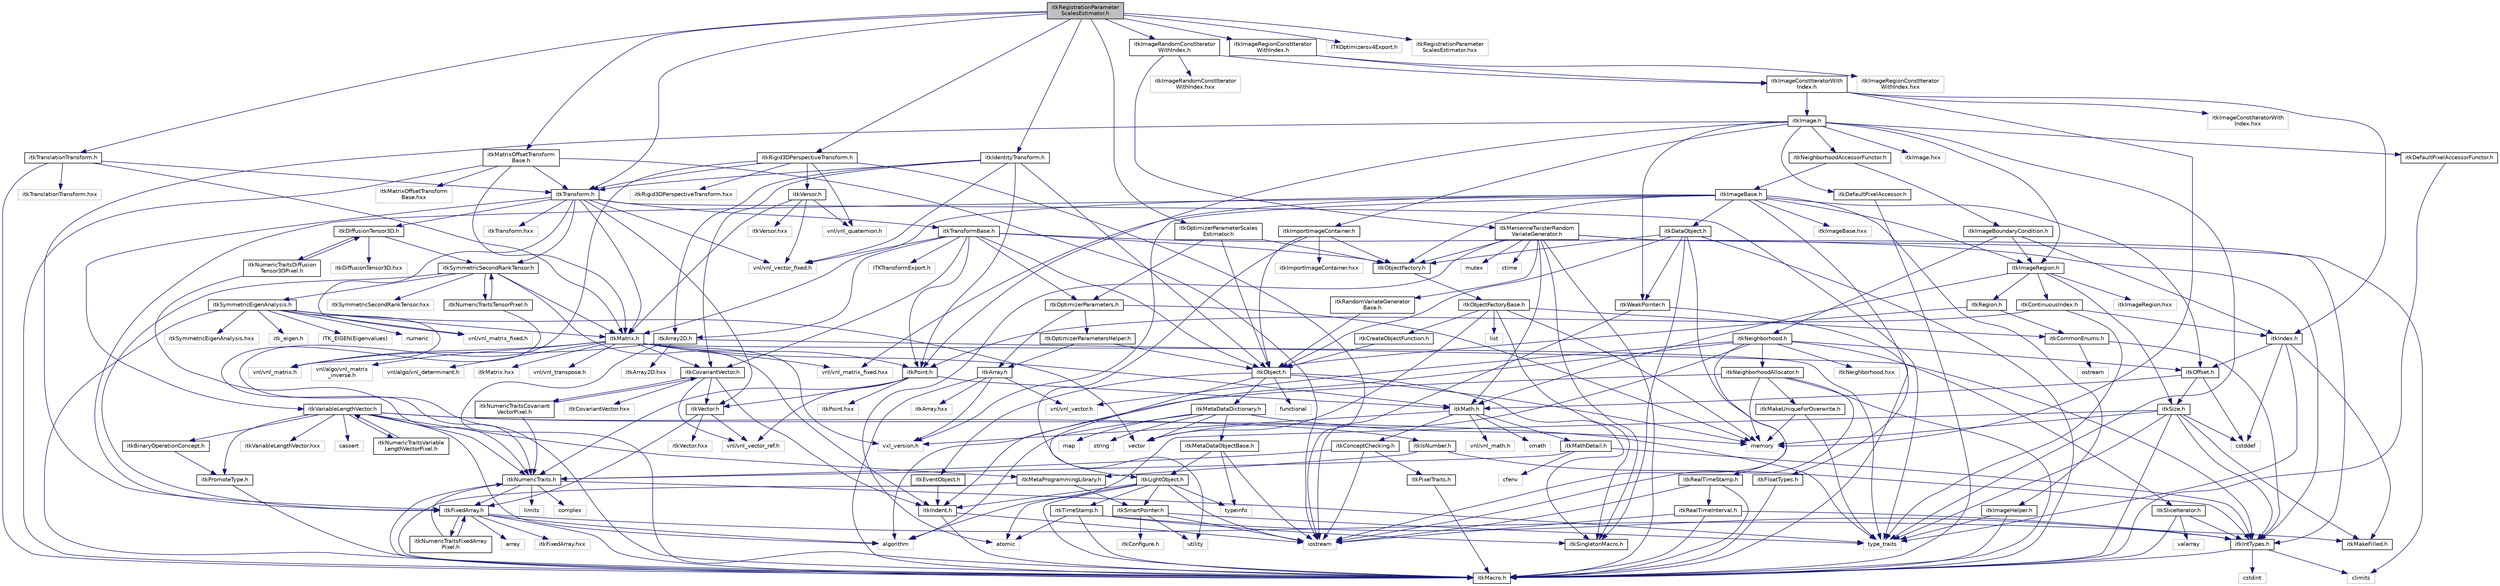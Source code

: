 digraph "itkRegistrationParameterScalesEstimator.h"
{
 // LATEX_PDF_SIZE
  edge [fontname="Helvetica",fontsize="10",labelfontname="Helvetica",labelfontsize="10"];
  node [fontname="Helvetica",fontsize="10",shape=record];
  Node1 [label="itkRegistrationParameter\lScalesEstimator.h",height=0.2,width=0.4,color="black", fillcolor="grey75", style="filled", fontcolor="black",tooltip=" "];
  Node1 -> Node2 [color="midnightblue",fontsize="10",style="solid",fontname="Helvetica"];
  Node2 [label="itkTransform.h",height=0.2,width=0.4,color="black", fillcolor="white", style="filled",URL="$itkTransform_8h.html",tooltip=" "];
  Node2 -> Node3 [color="midnightblue",fontsize="10",style="solid",fontname="Helvetica"];
  Node3 [label="type_traits",height=0.2,width=0.4,color="grey75", fillcolor="white", style="filled",tooltip=" "];
  Node2 -> Node4 [color="midnightblue",fontsize="10",style="solid",fontname="Helvetica"];
  Node4 [label="itkTransformBase.h",height=0.2,width=0.4,color="black", fillcolor="white", style="filled",URL="$itkTransformBase_8h.html",tooltip=" "];
  Node4 -> Node5 [color="midnightblue",fontsize="10",style="solid",fontname="Helvetica"];
  Node5 [label="ITKTransformExport.h",height=0.2,width=0.4,color="grey75", fillcolor="white", style="filled",tooltip=" "];
  Node4 -> Node6 [color="midnightblue",fontsize="10",style="solid",fontname="Helvetica"];
  Node6 [label="itkObject.h",height=0.2,width=0.4,color="black", fillcolor="white", style="filled",URL="$itkObject_8h.html",tooltip=" "];
  Node6 -> Node7 [color="midnightblue",fontsize="10",style="solid",fontname="Helvetica"];
  Node7 [label="itkLightObject.h",height=0.2,width=0.4,color="black", fillcolor="white", style="filled",URL="$itkLightObject_8h.html",tooltip=" "];
  Node7 -> Node8 [color="midnightblue",fontsize="10",style="solid",fontname="Helvetica"];
  Node8 [label="itkMacro.h",height=0.2,width=0.4,color="black", fillcolor="white", style="filled",URL="$itkMacro_8h.html",tooltip=" "];
  Node7 -> Node9 [color="midnightblue",fontsize="10",style="solid",fontname="Helvetica"];
  Node9 [label="itkSmartPointer.h",height=0.2,width=0.4,color="black", fillcolor="white", style="filled",URL="$itkSmartPointer_8h.html",tooltip=" "];
  Node9 -> Node10 [color="midnightblue",fontsize="10",style="solid",fontname="Helvetica"];
  Node10 [label="iostream",height=0.2,width=0.4,color="grey75", fillcolor="white", style="filled",tooltip=" "];
  Node9 -> Node11 [color="midnightblue",fontsize="10",style="solid",fontname="Helvetica"];
  Node11 [label="utility",height=0.2,width=0.4,color="grey75", fillcolor="white", style="filled",tooltip=" "];
  Node9 -> Node3 [color="midnightblue",fontsize="10",style="solid",fontname="Helvetica"];
  Node9 -> Node12 [color="midnightblue",fontsize="10",style="solid",fontname="Helvetica"];
  Node12 [label="itkConfigure.h",height=0.2,width=0.4,color="grey75", fillcolor="white", style="filled",tooltip=" "];
  Node7 -> Node13 [color="midnightblue",fontsize="10",style="solid",fontname="Helvetica"];
  Node13 [label="itkTimeStamp.h",height=0.2,width=0.4,color="black", fillcolor="white", style="filled",URL="$itkTimeStamp_8h.html",tooltip=" "];
  Node13 -> Node8 [color="midnightblue",fontsize="10",style="solid",fontname="Helvetica"];
  Node13 -> Node14 [color="midnightblue",fontsize="10",style="solid",fontname="Helvetica"];
  Node14 [label="itkIntTypes.h",height=0.2,width=0.4,color="black", fillcolor="white", style="filled",URL="$itkIntTypes_8h.html",tooltip=" "];
  Node14 -> Node8 [color="midnightblue",fontsize="10",style="solid",fontname="Helvetica"];
  Node14 -> Node15 [color="midnightblue",fontsize="10",style="solid",fontname="Helvetica"];
  Node15 [label="cstdint",height=0.2,width=0.4,color="grey75", fillcolor="white", style="filled",tooltip=" "];
  Node14 -> Node16 [color="midnightblue",fontsize="10",style="solid",fontname="Helvetica"];
  Node16 [label="climits",height=0.2,width=0.4,color="grey75", fillcolor="white", style="filled",tooltip=" "];
  Node13 -> Node17 [color="midnightblue",fontsize="10",style="solid",fontname="Helvetica"];
  Node17 [label="atomic",height=0.2,width=0.4,color="grey75", fillcolor="white", style="filled",tooltip=" "];
  Node13 -> Node18 [color="midnightblue",fontsize="10",style="solid",fontname="Helvetica"];
  Node18 [label="itkSingletonMacro.h",height=0.2,width=0.4,color="black", fillcolor="white", style="filled",URL="$itkSingletonMacro_8h.html",tooltip=" "];
  Node7 -> Node19 [color="midnightblue",fontsize="10",style="solid",fontname="Helvetica"];
  Node19 [label="itkIndent.h",height=0.2,width=0.4,color="black", fillcolor="white", style="filled",URL="$itkIndent_8h.html",tooltip=" "];
  Node19 -> Node8 [color="midnightblue",fontsize="10",style="solid",fontname="Helvetica"];
  Node19 -> Node10 [color="midnightblue",fontsize="10",style="solid",fontname="Helvetica"];
  Node7 -> Node17 [color="midnightblue",fontsize="10",style="solid",fontname="Helvetica"];
  Node7 -> Node10 [color="midnightblue",fontsize="10",style="solid",fontname="Helvetica"];
  Node7 -> Node20 [color="midnightblue",fontsize="10",style="solid",fontname="Helvetica"];
  Node20 [label="typeinfo",height=0.2,width=0.4,color="grey75", fillcolor="white", style="filled",tooltip=" "];
  Node6 -> Node21 [color="midnightblue",fontsize="10",style="solid",fontname="Helvetica"];
  Node21 [label="itkEventObject.h",height=0.2,width=0.4,color="black", fillcolor="white", style="filled",URL="$itkEventObject_8h.html",tooltip=" "];
  Node21 -> Node19 [color="midnightblue",fontsize="10",style="solid",fontname="Helvetica"];
  Node6 -> Node22 [color="midnightblue",fontsize="10",style="solid",fontname="Helvetica"];
  Node22 [label="itkMetaDataDictionary.h",height=0.2,width=0.4,color="black", fillcolor="white", style="filled",URL="$itkMetaDataDictionary_8h.html",tooltip=" "];
  Node22 -> Node23 [color="midnightblue",fontsize="10",style="solid",fontname="Helvetica"];
  Node23 [label="itkMetaDataObjectBase.h",height=0.2,width=0.4,color="black", fillcolor="white", style="filled",URL="$itkMetaDataObjectBase_8h.html",tooltip=" "];
  Node23 -> Node7 [color="midnightblue",fontsize="10",style="solid",fontname="Helvetica"];
  Node23 -> Node20 [color="midnightblue",fontsize="10",style="solid",fontname="Helvetica"];
  Node23 -> Node10 [color="midnightblue",fontsize="10",style="solid",fontname="Helvetica"];
  Node22 -> Node24 [color="midnightblue",fontsize="10",style="solid",fontname="Helvetica"];
  Node24 [label="algorithm",height=0.2,width=0.4,color="grey75", fillcolor="white", style="filled",tooltip=" "];
  Node22 -> Node25 [color="midnightblue",fontsize="10",style="solid",fontname="Helvetica"];
  Node25 [label="vector",height=0.2,width=0.4,color="grey75", fillcolor="white", style="filled",tooltip=" "];
  Node22 -> Node26 [color="midnightblue",fontsize="10",style="solid",fontname="Helvetica"];
  Node26 [label="map",height=0.2,width=0.4,color="grey75", fillcolor="white", style="filled",tooltip=" "];
  Node22 -> Node27 [color="midnightblue",fontsize="10",style="solid",fontname="Helvetica"];
  Node27 [label="string",height=0.2,width=0.4,color="grey75", fillcolor="white", style="filled",tooltip=" "];
  Node22 -> Node28 [color="midnightblue",fontsize="10",style="solid",fontname="Helvetica"];
  Node28 [label="memory",height=0.2,width=0.4,color="grey75", fillcolor="white", style="filled",tooltip=" "];
  Node6 -> Node18 [color="midnightblue",fontsize="10",style="solid",fontname="Helvetica"];
  Node6 -> Node29 [color="midnightblue",fontsize="10",style="solid",fontname="Helvetica"];
  Node29 [label="functional",height=0.2,width=0.4,color="grey75", fillcolor="white", style="filled",tooltip=" "];
  Node6 -> Node28 [color="midnightblue",fontsize="10",style="solid",fontname="Helvetica"];
  Node4 -> Node30 [color="midnightblue",fontsize="10",style="solid",fontname="Helvetica"];
  Node30 [label="itkPoint.h",height=0.2,width=0.4,color="black", fillcolor="white", style="filled",URL="$itkPoint_8h.html",tooltip=" "];
  Node30 -> Node31 [color="midnightblue",fontsize="10",style="solid",fontname="Helvetica"];
  Node31 [label="itkNumericTraits.h",height=0.2,width=0.4,color="black", fillcolor="white", style="filled",URL="$itkNumericTraits_8h.html",tooltip=" "];
  Node31 -> Node8 [color="midnightblue",fontsize="10",style="solid",fontname="Helvetica"];
  Node31 -> Node32 [color="midnightblue",fontsize="10",style="solid",fontname="Helvetica"];
  Node32 [label="limits",height=0.2,width=0.4,color="grey75", fillcolor="white", style="filled",tooltip=" "];
  Node31 -> Node33 [color="midnightblue",fontsize="10",style="solid",fontname="Helvetica"];
  Node33 [label="complex",height=0.2,width=0.4,color="grey75", fillcolor="white", style="filled",tooltip=" "];
  Node31 -> Node3 [color="midnightblue",fontsize="10",style="solid",fontname="Helvetica"];
  Node31 -> Node34 [color="midnightblue",fontsize="10",style="solid",fontname="Helvetica"];
  Node34 [label="itkFixedArray.h",height=0.2,width=0.4,color="black", fillcolor="white", style="filled",URL="$itkFixedArray_8h.html",tooltip=" "];
  Node34 -> Node8 [color="midnightblue",fontsize="10",style="solid",fontname="Helvetica"];
  Node34 -> Node35 [color="midnightblue",fontsize="10",style="solid",fontname="Helvetica"];
  Node35 [label="itkMakeFilled.h",height=0.2,width=0.4,color="black", fillcolor="white", style="filled",URL="$itkMakeFilled_8h.html",tooltip=" "];
  Node34 -> Node24 [color="midnightblue",fontsize="10",style="solid",fontname="Helvetica"];
  Node34 -> Node36 [color="midnightblue",fontsize="10",style="solid",fontname="Helvetica"];
  Node36 [label="array",height=0.2,width=0.4,color="grey75", fillcolor="white", style="filled",tooltip=" "];
  Node34 -> Node37 [color="midnightblue",fontsize="10",style="solid",fontname="Helvetica"];
  Node37 [label="itkFixedArray.hxx",height=0.2,width=0.4,color="grey75", fillcolor="white", style="filled",tooltip=" "];
  Node34 -> Node38 [color="midnightblue",fontsize="10",style="solid",fontname="Helvetica"];
  Node38 [label="itkNumericTraitsFixedArray\lPixel.h",height=0.2,width=0.4,color="black", fillcolor="white", style="filled",URL="$itkNumericTraitsFixedArrayPixel_8h.html",tooltip=" "];
  Node38 -> Node31 [color="midnightblue",fontsize="10",style="solid",fontname="Helvetica"];
  Node38 -> Node34 [color="midnightblue",fontsize="10",style="solid",fontname="Helvetica"];
  Node30 -> Node39 [color="midnightblue",fontsize="10",style="solid",fontname="Helvetica"];
  Node39 [label="itkVector.h",height=0.2,width=0.4,color="black", fillcolor="white", style="filled",URL="$itkVector_8h.html",tooltip=" "];
  Node39 -> Node34 [color="midnightblue",fontsize="10",style="solid",fontname="Helvetica"];
  Node39 -> Node40 [color="midnightblue",fontsize="10",style="solid",fontname="Helvetica"];
  Node40 [label="vnl/vnl_vector_ref.h",height=0.2,width=0.4,color="grey75", fillcolor="white", style="filled",tooltip=" "];
  Node39 -> Node41 [color="midnightblue",fontsize="10",style="solid",fontname="Helvetica"];
  Node41 [label="itkVector.hxx",height=0.2,width=0.4,color="grey75", fillcolor="white", style="filled",tooltip=" "];
  Node30 -> Node40 [color="midnightblue",fontsize="10",style="solid",fontname="Helvetica"];
  Node30 -> Node42 [color="midnightblue",fontsize="10",style="solid",fontname="Helvetica"];
  Node42 [label="itkMath.h",height=0.2,width=0.4,color="black", fillcolor="white", style="filled",URL="$itkMath_8h.html",tooltip=" "];
  Node42 -> Node43 [color="midnightblue",fontsize="10",style="solid",fontname="Helvetica"];
  Node43 [label="cmath",height=0.2,width=0.4,color="grey75", fillcolor="white", style="filled",tooltip=" "];
  Node42 -> Node44 [color="midnightblue",fontsize="10",style="solid",fontname="Helvetica"];
  Node44 [label="itkMathDetail.h",height=0.2,width=0.4,color="black", fillcolor="white", style="filled",URL="$itkMathDetail_8h.html",tooltip=" "];
  Node44 -> Node14 [color="midnightblue",fontsize="10",style="solid",fontname="Helvetica"];
  Node44 -> Node31 [color="midnightblue",fontsize="10",style="solid",fontname="Helvetica"];
  Node44 -> Node45 [color="midnightblue",fontsize="10",style="solid",fontname="Helvetica"];
  Node45 [label="cfenv",height=0.2,width=0.4,color="grey75", fillcolor="white", style="filled",tooltip=" "];
  Node42 -> Node46 [color="midnightblue",fontsize="10",style="solid",fontname="Helvetica"];
  Node46 [label="itkConceptChecking.h",height=0.2,width=0.4,color="black", fillcolor="white", style="filled",URL="$itkConceptChecking_8h.html",tooltip=" "];
  Node46 -> Node47 [color="midnightblue",fontsize="10",style="solid",fontname="Helvetica"];
  Node47 [label="itkPixelTraits.h",height=0.2,width=0.4,color="black", fillcolor="white", style="filled",URL="$itkPixelTraits_8h.html",tooltip=" "];
  Node47 -> Node8 [color="midnightblue",fontsize="10",style="solid",fontname="Helvetica"];
  Node46 -> Node31 [color="midnightblue",fontsize="10",style="solid",fontname="Helvetica"];
  Node46 -> Node10 [color="midnightblue",fontsize="10",style="solid",fontname="Helvetica"];
  Node42 -> Node48 [color="midnightblue",fontsize="10",style="solid",fontname="Helvetica"];
  Node48 [label="vnl/vnl_math.h",height=0.2,width=0.4,color="grey75", fillcolor="white", style="filled",tooltip=" "];
  Node42 -> Node49 [color="midnightblue",fontsize="10",style="solid",fontname="Helvetica"];
  Node49 [label="vxl_version.h",height=0.2,width=0.4,color="grey75", fillcolor="white", style="filled",tooltip=" "];
  Node30 -> Node50 [color="midnightblue",fontsize="10",style="solid",fontname="Helvetica"];
  Node50 [label="itkPoint.hxx",height=0.2,width=0.4,color="grey75", fillcolor="white", style="filled",tooltip=" "];
  Node4 -> Node51 [color="midnightblue",fontsize="10",style="solid",fontname="Helvetica"];
  Node51 [label="itkCovariantVector.h",height=0.2,width=0.4,color="black", fillcolor="white", style="filled",URL="$itkCovariantVector_8h.html",tooltip=" "];
  Node51 -> Node19 [color="midnightblue",fontsize="10",style="solid",fontname="Helvetica"];
  Node51 -> Node39 [color="midnightblue",fontsize="10",style="solid",fontname="Helvetica"];
  Node51 -> Node40 [color="midnightblue",fontsize="10",style="solid",fontname="Helvetica"];
  Node51 -> Node52 [color="midnightblue",fontsize="10",style="solid",fontname="Helvetica"];
  Node52 [label="itkNumericTraitsCovariant\lVectorPixel.h",height=0.2,width=0.4,color="black", fillcolor="white", style="filled",URL="$itkNumericTraitsCovariantVectorPixel_8h.html",tooltip=" "];
  Node52 -> Node31 [color="midnightblue",fontsize="10",style="solid",fontname="Helvetica"];
  Node52 -> Node51 [color="midnightblue",fontsize="10",style="solid",fontname="Helvetica"];
  Node51 -> Node53 [color="midnightblue",fontsize="10",style="solid",fontname="Helvetica"];
  Node53 [label="itkCovariantVector.hxx",height=0.2,width=0.4,color="grey75", fillcolor="white", style="filled",tooltip=" "];
  Node4 -> Node54 [color="midnightblue",fontsize="10",style="solid",fontname="Helvetica"];
  Node54 [label="vnl/vnl_vector_fixed.h",height=0.2,width=0.4,color="grey75", fillcolor="white", style="filled",tooltip=" "];
  Node4 -> Node55 [color="midnightblue",fontsize="10",style="solid",fontname="Helvetica"];
  Node55 [label="itkArray2D.h",height=0.2,width=0.4,color="black", fillcolor="white", style="filled",URL="$itkArray2D_8h.html",tooltip=" "];
  Node55 -> Node8 [color="midnightblue",fontsize="10",style="solid",fontname="Helvetica"];
  Node55 -> Node14 [color="midnightblue",fontsize="10",style="solid",fontname="Helvetica"];
  Node55 -> Node56 [color="midnightblue",fontsize="10",style="solid",fontname="Helvetica"];
  Node56 [label="vnl/vnl_matrix.h",height=0.2,width=0.4,color="grey75", fillcolor="white", style="filled",tooltip=" "];
  Node55 -> Node57 [color="midnightblue",fontsize="10",style="solid",fontname="Helvetica"];
  Node57 [label="itkArray2D.hxx",height=0.2,width=0.4,color="grey75", fillcolor="white", style="filled",tooltip=" "];
  Node4 -> Node58 [color="midnightblue",fontsize="10",style="solid",fontname="Helvetica"];
  Node58 [label="itkOptimizerParameters.h",height=0.2,width=0.4,color="black", fillcolor="white", style="filled",URL="$itkOptimizerParameters_8h.html",tooltip=" "];
  Node58 -> Node59 [color="midnightblue",fontsize="10",style="solid",fontname="Helvetica"];
  Node59 [label="itkArray.h",height=0.2,width=0.4,color="black", fillcolor="white", style="filled",URL="$itkArray_8h.html",tooltip=" "];
  Node59 -> Node8 [color="midnightblue",fontsize="10",style="solid",fontname="Helvetica"];
  Node59 -> Node49 [color="midnightblue",fontsize="10",style="solid",fontname="Helvetica"];
  Node59 -> Node60 [color="midnightblue",fontsize="10",style="solid",fontname="Helvetica"];
  Node60 [label="vnl/vnl_vector.h",height=0.2,width=0.4,color="grey75", fillcolor="white", style="filled",tooltip=" "];
  Node59 -> Node61 [color="midnightblue",fontsize="10",style="solid",fontname="Helvetica"];
  Node61 [label="itkArray.hxx",height=0.2,width=0.4,color="grey75", fillcolor="white", style="filled",tooltip=" "];
  Node58 -> Node62 [color="midnightblue",fontsize="10",style="solid",fontname="Helvetica"];
  Node62 [label="itkOptimizerParametersHelper.h",height=0.2,width=0.4,color="black", fillcolor="white", style="filled",URL="$itkOptimizerParametersHelper_8h.html",tooltip=" "];
  Node62 -> Node6 [color="midnightblue",fontsize="10",style="solid",fontname="Helvetica"];
  Node62 -> Node59 [color="midnightblue",fontsize="10",style="solid",fontname="Helvetica"];
  Node58 -> Node28 [color="midnightblue",fontsize="10",style="solid",fontname="Helvetica"];
  Node4 -> Node63 [color="midnightblue",fontsize="10",style="solid",fontname="Helvetica"];
  Node63 [label="itkObjectFactory.h",height=0.2,width=0.4,color="black", fillcolor="white", style="filled",URL="$itkObjectFactory_8h.html",tooltip=" "];
  Node63 -> Node64 [color="midnightblue",fontsize="10",style="solid",fontname="Helvetica"];
  Node64 [label="itkObjectFactoryBase.h",height=0.2,width=0.4,color="black", fillcolor="white", style="filled",URL="$itkObjectFactoryBase_8h.html",tooltip=" "];
  Node64 -> Node65 [color="midnightblue",fontsize="10",style="solid",fontname="Helvetica"];
  Node65 [label="itkCreateObjectFunction.h",height=0.2,width=0.4,color="black", fillcolor="white", style="filled",URL="$itkCreateObjectFunction_8h.html",tooltip=" "];
  Node65 -> Node6 [color="midnightblue",fontsize="10",style="solid",fontname="Helvetica"];
  Node64 -> Node18 [color="midnightblue",fontsize="10",style="solid",fontname="Helvetica"];
  Node64 -> Node66 [color="midnightblue",fontsize="10",style="solid",fontname="Helvetica"];
  Node66 [label="itkCommonEnums.h",height=0.2,width=0.4,color="black", fillcolor="white", style="filled",URL="$itkCommonEnums_8h.html",tooltip=" "];
  Node66 -> Node14 [color="midnightblue",fontsize="10",style="solid",fontname="Helvetica"];
  Node66 -> Node67 [color="midnightblue",fontsize="10",style="solid",fontname="Helvetica"];
  Node67 [label="ostream",height=0.2,width=0.4,color="grey75", fillcolor="white", style="filled",tooltip=" "];
  Node64 -> Node68 [color="midnightblue",fontsize="10",style="solid",fontname="Helvetica"];
  Node68 [label="list",height=0.2,width=0.4,color="grey75", fillcolor="white", style="filled",tooltip=" "];
  Node64 -> Node28 [color="midnightblue",fontsize="10",style="solid",fontname="Helvetica"];
  Node64 -> Node25 [color="midnightblue",fontsize="10",style="solid",fontname="Helvetica"];
  Node4 -> Node14 [color="midnightblue",fontsize="10",style="solid",fontname="Helvetica"];
  Node2 -> Node39 [color="midnightblue",fontsize="10",style="solid",fontname="Helvetica"];
  Node2 -> Node69 [color="midnightblue",fontsize="10",style="solid",fontname="Helvetica"];
  Node69 [label="itkSymmetricSecondRankTensor.h",height=0.2,width=0.4,color="black", fillcolor="white", style="filled",URL="$itkSymmetricSecondRankTensor_8h.html",tooltip=" "];
  Node69 -> Node19 [color="midnightblue",fontsize="10",style="solid",fontname="Helvetica"];
  Node69 -> Node34 [color="midnightblue",fontsize="10",style="solid",fontname="Helvetica"];
  Node69 -> Node70 [color="midnightblue",fontsize="10",style="solid",fontname="Helvetica"];
  Node70 [label="itkMatrix.h",height=0.2,width=0.4,color="black", fillcolor="white", style="filled",URL="$itkMatrix_8h.html",tooltip=" "];
  Node70 -> Node30 [color="midnightblue",fontsize="10",style="solid",fontname="Helvetica"];
  Node70 -> Node51 [color="midnightblue",fontsize="10",style="solid",fontname="Helvetica"];
  Node70 -> Node49 [color="midnightblue",fontsize="10",style="solid",fontname="Helvetica"];
  Node70 -> Node71 [color="midnightblue",fontsize="10",style="solid",fontname="Helvetica"];
  Node71 [label="vnl/vnl_matrix_fixed.hxx",height=0.2,width=0.4,color="grey75", fillcolor="white", style="filled",tooltip=" "];
  Node70 -> Node72 [color="midnightblue",fontsize="10",style="solid",fontname="Helvetica"];
  Node72 [label="vnl/vnl_transpose.h",height=0.2,width=0.4,color="grey75", fillcolor="white", style="filled",tooltip=" "];
  Node70 -> Node73 [color="midnightblue",fontsize="10",style="solid",fontname="Helvetica"];
  Node73 [label="vnl/algo/vnl_matrix\l_inverse.h",height=0.2,width=0.4,color="grey75", fillcolor="white", style="filled",tooltip=" "];
  Node70 -> Node56 [color="midnightblue",fontsize="10",style="solid",fontname="Helvetica"];
  Node70 -> Node74 [color="midnightblue",fontsize="10",style="solid",fontname="Helvetica"];
  Node74 [label="vnl/algo/vnl_determinant.h",height=0.2,width=0.4,color="grey75", fillcolor="white", style="filled",tooltip=" "];
  Node70 -> Node42 [color="midnightblue",fontsize="10",style="solid",fontname="Helvetica"];
  Node70 -> Node3 [color="midnightblue",fontsize="10",style="solid",fontname="Helvetica"];
  Node70 -> Node75 [color="midnightblue",fontsize="10",style="solid",fontname="Helvetica"];
  Node75 [label="itkMatrix.hxx",height=0.2,width=0.4,color="grey75", fillcolor="white", style="filled",tooltip=" "];
  Node69 -> Node76 [color="midnightblue",fontsize="10",style="solid",fontname="Helvetica"];
  Node76 [label="itkSymmetricEigenAnalysis.h",height=0.2,width=0.4,color="black", fillcolor="white", style="filled",URL="$itkSymmetricEigenAnalysis_8h.html",tooltip=" "];
  Node76 -> Node8 [color="midnightblue",fontsize="10",style="solid",fontname="Helvetica"];
  Node76 -> Node77 [color="midnightblue",fontsize="10",style="solid",fontname="Helvetica"];
  Node77 [label="itk_eigen.h",height=0.2,width=0.4,color="grey75", fillcolor="white", style="filled",tooltip=" "];
  Node76 -> Node78 [color="midnightblue",fontsize="10",style="solid",fontname="Helvetica"];
  Node78 [label="ITK_EIGEN(Eigenvalues)",height=0.2,width=0.4,color="grey75", fillcolor="white", style="filled",tooltip=" "];
  Node76 -> Node79 [color="midnightblue",fontsize="10",style="solid",fontname="Helvetica"];
  Node79 [label="numeric",height=0.2,width=0.4,color="grey75", fillcolor="white", style="filled",tooltip=" "];
  Node76 -> Node25 [color="midnightblue",fontsize="10",style="solid",fontname="Helvetica"];
  Node76 -> Node56 [color="midnightblue",fontsize="10",style="solid",fontname="Helvetica"];
  Node76 -> Node80 [color="midnightblue",fontsize="10",style="solid",fontname="Helvetica"];
  Node80 [label="vnl/vnl_matrix_fixed.h",height=0.2,width=0.4,color="grey75", fillcolor="white", style="filled",tooltip=" "];
  Node76 -> Node70 [color="midnightblue",fontsize="10",style="solid",fontname="Helvetica"];
  Node76 -> Node81 [color="midnightblue",fontsize="10",style="solid",fontname="Helvetica"];
  Node81 [label="itkSymmetricEigenAnalysis.hxx",height=0.2,width=0.4,color="grey75", fillcolor="white", style="filled",tooltip=" "];
  Node69 -> Node82 [color="midnightblue",fontsize="10",style="solid",fontname="Helvetica"];
  Node82 [label="itkNumericTraitsTensorPixel.h",height=0.2,width=0.4,color="black", fillcolor="white", style="filled",URL="$itkNumericTraitsTensorPixel_8h.html",tooltip=" "];
  Node82 -> Node31 [color="midnightblue",fontsize="10",style="solid",fontname="Helvetica"];
  Node82 -> Node69 [color="midnightblue",fontsize="10",style="solid",fontname="Helvetica"];
  Node69 -> Node83 [color="midnightblue",fontsize="10",style="solid",fontname="Helvetica"];
  Node83 [label="itkSymmetricSecondRankTensor.hxx",height=0.2,width=0.4,color="grey75", fillcolor="white", style="filled",tooltip=" "];
  Node2 -> Node84 [color="midnightblue",fontsize="10",style="solid",fontname="Helvetica"];
  Node84 [label="itkDiffusionTensor3D.h",height=0.2,width=0.4,color="black", fillcolor="white", style="filled",URL="$itkDiffusionTensor3D_8h.html",tooltip=" "];
  Node84 -> Node69 [color="midnightblue",fontsize="10",style="solid",fontname="Helvetica"];
  Node84 -> Node85 [color="midnightblue",fontsize="10",style="solid",fontname="Helvetica"];
  Node85 [label="itkNumericTraitsDiffusion\lTensor3DPixel.h",height=0.2,width=0.4,color="black", fillcolor="white", style="filled",URL="$itkNumericTraitsDiffusionTensor3DPixel_8h.html",tooltip=" "];
  Node85 -> Node31 [color="midnightblue",fontsize="10",style="solid",fontname="Helvetica"];
  Node85 -> Node84 [color="midnightblue",fontsize="10",style="solid",fontname="Helvetica"];
  Node84 -> Node86 [color="midnightblue",fontsize="10",style="solid",fontname="Helvetica"];
  Node86 [label="itkDiffusionTensor3D.hxx",height=0.2,width=0.4,color="grey75", fillcolor="white", style="filled",tooltip=" "];
  Node2 -> Node87 [color="midnightblue",fontsize="10",style="solid",fontname="Helvetica"];
  Node87 [label="itkVariableLengthVector.h",height=0.2,width=0.4,color="black", fillcolor="white", style="filled",URL="$itkVariableLengthVector_8h.html",tooltip=" "];
  Node87 -> Node88 [color="midnightblue",fontsize="10",style="solid",fontname="Helvetica"];
  Node88 [label="cassert",height=0.2,width=0.4,color="grey75", fillcolor="white", style="filled",tooltip=" "];
  Node87 -> Node24 [color="midnightblue",fontsize="10",style="solid",fontname="Helvetica"];
  Node87 -> Node3 [color="midnightblue",fontsize="10",style="solid",fontname="Helvetica"];
  Node87 -> Node31 [color="midnightblue",fontsize="10",style="solid",fontname="Helvetica"];
  Node87 -> Node89 [color="midnightblue",fontsize="10",style="solid",fontname="Helvetica"];
  Node89 [label="itkMetaProgrammingLibrary.h",height=0.2,width=0.4,color="black", fillcolor="white", style="filled",URL="$itkMetaProgrammingLibrary_8h.html",tooltip=" "];
  Node89 -> Node8 [color="midnightblue",fontsize="10",style="solid",fontname="Helvetica"];
  Node89 -> Node9 [color="midnightblue",fontsize="10",style="solid",fontname="Helvetica"];
  Node87 -> Node90 [color="midnightblue",fontsize="10",style="solid",fontname="Helvetica"];
  Node90 [label="itkIsNumber.h",height=0.2,width=0.4,color="black", fillcolor="white", style="filled",URL="$itkIsNumber_8h.html",tooltip=" "];
  Node90 -> Node89 [color="midnightblue",fontsize="10",style="solid",fontname="Helvetica"];
  Node90 -> Node14 [color="midnightblue",fontsize="10",style="solid",fontname="Helvetica"];
  Node87 -> Node91 [color="midnightblue",fontsize="10",style="solid",fontname="Helvetica"];
  Node91 [label="itkPromoteType.h",height=0.2,width=0.4,color="black", fillcolor="white", style="filled",URL="$itkPromoteType_8h.html",tooltip=" "];
  Node91 -> Node8 [color="midnightblue",fontsize="10",style="solid",fontname="Helvetica"];
  Node87 -> Node92 [color="midnightblue",fontsize="10",style="solid",fontname="Helvetica"];
  Node92 [label="itkBinaryOperationConcept.h",height=0.2,width=0.4,color="black", fillcolor="white", style="filled",URL="$itkBinaryOperationConcept_8h.html",tooltip=" "];
  Node92 -> Node91 [color="midnightblue",fontsize="10",style="solid",fontname="Helvetica"];
  Node87 -> Node93 [color="midnightblue",fontsize="10",style="solid",fontname="Helvetica"];
  Node93 [label="itkNumericTraitsVariable\lLengthVectorPixel.h",height=0.2,width=0.4,color="black", fillcolor="white", style="filled",URL="$itkNumericTraitsVariableLengthVectorPixel_8h.html",tooltip=" "];
  Node93 -> Node87 [color="midnightblue",fontsize="10",style="solid",fontname="Helvetica"];
  Node87 -> Node94 [color="midnightblue",fontsize="10",style="solid",fontname="Helvetica"];
  Node94 [label="itkVariableLengthVector.hxx",height=0.2,width=0.4,color="grey75", fillcolor="white", style="filled",tooltip=" "];
  Node2 -> Node54 [color="midnightblue",fontsize="10",style="solid",fontname="Helvetica"];
  Node2 -> Node80 [color="midnightblue",fontsize="10",style="solid",fontname="Helvetica"];
  Node2 -> Node70 [color="midnightblue",fontsize="10",style="solid",fontname="Helvetica"];
  Node2 -> Node95 [color="midnightblue",fontsize="10",style="solid",fontname="Helvetica"];
  Node95 [label="itkTransform.hxx",height=0.2,width=0.4,color="grey75", fillcolor="white", style="filled",tooltip=" "];
  Node1 -> Node96 [color="midnightblue",fontsize="10",style="solid",fontname="Helvetica"];
  Node96 [label="itkMatrixOffsetTransform\lBase.h",height=0.2,width=0.4,color="black", fillcolor="white", style="filled",URL="$itkMatrixOffsetTransformBase_8h.html",tooltip=" "];
  Node96 -> Node8 [color="midnightblue",fontsize="10",style="solid",fontname="Helvetica"];
  Node96 -> Node70 [color="midnightblue",fontsize="10",style="solid",fontname="Helvetica"];
  Node96 -> Node2 [color="midnightblue",fontsize="10",style="solid",fontname="Helvetica"];
  Node96 -> Node10 [color="midnightblue",fontsize="10",style="solid",fontname="Helvetica"];
  Node96 -> Node97 [color="midnightblue",fontsize="10",style="solid",fontname="Helvetica"];
  Node97 [label="itkMatrixOffsetTransform\lBase.hxx",height=0.2,width=0.4,color="grey75", fillcolor="white", style="filled",tooltip=" "];
  Node1 -> Node98 [color="midnightblue",fontsize="10",style="solid",fontname="Helvetica"];
  Node98 [label="itkTranslationTransform.h",height=0.2,width=0.4,color="black", fillcolor="white", style="filled",URL="$itkTranslationTransform_8h.html",tooltip=" "];
  Node98 -> Node2 [color="midnightblue",fontsize="10",style="solid",fontname="Helvetica"];
  Node98 -> Node8 [color="midnightblue",fontsize="10",style="solid",fontname="Helvetica"];
  Node98 -> Node70 [color="midnightblue",fontsize="10",style="solid",fontname="Helvetica"];
  Node98 -> Node99 [color="midnightblue",fontsize="10",style="solid",fontname="Helvetica"];
  Node99 [label="itkTranslationTransform.hxx",height=0.2,width=0.4,color="grey75", fillcolor="white", style="filled",tooltip=" "];
  Node1 -> Node100 [color="midnightblue",fontsize="10",style="solid",fontname="Helvetica"];
  Node100 [label="itkIdentityTransform.h",height=0.2,width=0.4,color="black", fillcolor="white", style="filled",URL="$itkIdentityTransform_8h.html",tooltip=" "];
  Node100 -> Node6 [color="midnightblue",fontsize="10",style="solid",fontname="Helvetica"];
  Node100 -> Node30 [color="midnightblue",fontsize="10",style="solid",fontname="Helvetica"];
  Node100 -> Node51 [color="midnightblue",fontsize="10",style="solid",fontname="Helvetica"];
  Node100 -> Node54 [color="midnightblue",fontsize="10",style="solid",fontname="Helvetica"];
  Node100 -> Node55 [color="midnightblue",fontsize="10",style="solid",fontname="Helvetica"];
  Node100 -> Node2 [color="midnightblue",fontsize="10",style="solid",fontname="Helvetica"];
  Node1 -> Node101 [color="midnightblue",fontsize="10",style="solid",fontname="Helvetica"];
  Node101 [label="itkRigid3DPerspectiveTransform.h",height=0.2,width=0.4,color="black", fillcolor="white", style="filled",URL="$itkRigid3DPerspectiveTransform_8h.html",tooltip=" "];
  Node101 -> Node8 [color="midnightblue",fontsize="10",style="solid",fontname="Helvetica"];
  Node101 -> Node102 [color="midnightblue",fontsize="10",style="solid",fontname="Helvetica"];
  Node102 [label="vnl/vnl_quaternion.h",height=0.2,width=0.4,color="grey75", fillcolor="white", style="filled",tooltip=" "];
  Node101 -> Node10 [color="midnightblue",fontsize="10",style="solid",fontname="Helvetica"];
  Node101 -> Node2 [color="midnightblue",fontsize="10",style="solid",fontname="Helvetica"];
  Node101 -> Node103 [color="midnightblue",fontsize="10",style="solid",fontname="Helvetica"];
  Node103 [label="itkVersor.h",height=0.2,width=0.4,color="black", fillcolor="white", style="filled",URL="$itkVersor_8h.html",tooltip=" "];
  Node103 -> Node70 [color="midnightblue",fontsize="10",style="solid",fontname="Helvetica"];
  Node103 -> Node102 [color="midnightblue",fontsize="10",style="solid",fontname="Helvetica"];
  Node103 -> Node54 [color="midnightblue",fontsize="10",style="solid",fontname="Helvetica"];
  Node103 -> Node104 [color="midnightblue",fontsize="10",style="solid",fontname="Helvetica"];
  Node104 [label="itkVersor.hxx",height=0.2,width=0.4,color="grey75", fillcolor="white", style="filled",tooltip=" "];
  Node101 -> Node105 [color="midnightblue",fontsize="10",style="solid",fontname="Helvetica"];
  Node105 [label="itkRigid3DPerspectiveTransform.hxx",height=0.2,width=0.4,color="grey75", fillcolor="white", style="filled",tooltip=" "];
  Node1 -> Node106 [color="midnightblue",fontsize="10",style="solid",fontname="Helvetica"];
  Node106 [label="itkOptimizerParameterScales\lEstimator.h",height=0.2,width=0.4,color="black", fillcolor="white", style="filled",URL="$itkOptimizerParameterScalesEstimator_8h.html",tooltip=" "];
  Node106 -> Node6 [color="midnightblue",fontsize="10",style="solid",fontname="Helvetica"];
  Node106 -> Node63 [color="midnightblue",fontsize="10",style="solid",fontname="Helvetica"];
  Node106 -> Node58 [color="midnightblue",fontsize="10",style="solid",fontname="Helvetica"];
  Node1 -> Node107 [color="midnightblue",fontsize="10",style="solid",fontname="Helvetica"];
  Node107 [label="itkImageRandomConstIterator\lWithIndex.h",height=0.2,width=0.4,color="black", fillcolor="white", style="filled",URL="$itkImageRandomConstIteratorWithIndex_8h.html",tooltip=" "];
  Node107 -> Node108 [color="midnightblue",fontsize="10",style="solid",fontname="Helvetica"];
  Node108 [label="itkImageConstIteratorWith\lIndex.h",height=0.2,width=0.4,color="black", fillcolor="white", style="filled",URL="$itkImageConstIteratorWithIndex_8h.html",tooltip=" "];
  Node108 -> Node109 [color="midnightblue",fontsize="10",style="solid",fontname="Helvetica"];
  Node109 [label="itkIndex.h",height=0.2,width=0.4,color="black", fillcolor="white", style="filled",URL="$itkIndex_8h.html",tooltip=" "];
  Node109 -> Node35 [color="midnightblue",fontsize="10",style="solid",fontname="Helvetica"];
  Node109 -> Node110 [color="midnightblue",fontsize="10",style="solid",fontname="Helvetica"];
  Node110 [label="itkOffset.h",height=0.2,width=0.4,color="black", fillcolor="white", style="filled",URL="$itkOffset_8h.html",tooltip=" "];
  Node110 -> Node111 [color="midnightblue",fontsize="10",style="solid",fontname="Helvetica"];
  Node111 [label="itkSize.h",height=0.2,width=0.4,color="black", fillcolor="white", style="filled",URL="$itkSize_8h.html",tooltip=" "];
  Node111 -> Node14 [color="midnightblue",fontsize="10",style="solid",fontname="Helvetica"];
  Node111 -> Node8 [color="midnightblue",fontsize="10",style="solid",fontname="Helvetica"];
  Node111 -> Node35 [color="midnightblue",fontsize="10",style="solid",fontname="Helvetica"];
  Node111 -> Node24 [color="midnightblue",fontsize="10",style="solid",fontname="Helvetica"];
  Node111 -> Node112 [color="midnightblue",fontsize="10",style="solid",fontname="Helvetica"];
  Node112 [label="cstddef",height=0.2,width=0.4,color="grey75", fillcolor="white", style="filled",tooltip=" "];
  Node111 -> Node3 [color="midnightblue",fontsize="10",style="solid",fontname="Helvetica"];
  Node111 -> Node28 [color="midnightblue",fontsize="10",style="solid",fontname="Helvetica"];
  Node110 -> Node42 [color="midnightblue",fontsize="10",style="solid",fontname="Helvetica"];
  Node110 -> Node112 [color="midnightblue",fontsize="10",style="solid",fontname="Helvetica"];
  Node109 -> Node112 [color="midnightblue",fontsize="10",style="solid",fontname="Helvetica"];
  Node109 -> Node3 [color="midnightblue",fontsize="10",style="solid",fontname="Helvetica"];
  Node108 -> Node113 [color="midnightblue",fontsize="10",style="solid",fontname="Helvetica"];
  Node113 [label="itkImage.h",height=0.2,width=0.4,color="black", fillcolor="white", style="filled",URL="$itkImage_8h.html",tooltip=" "];
  Node113 -> Node114 [color="midnightblue",fontsize="10",style="solid",fontname="Helvetica"];
  Node114 [label="itkImageRegion.h",height=0.2,width=0.4,color="black", fillcolor="white", style="filled",URL="$itkImageRegion_8h.html",tooltip=" "];
  Node114 -> Node115 [color="midnightblue",fontsize="10",style="solid",fontname="Helvetica"];
  Node115 [label="itkRegion.h",height=0.2,width=0.4,color="black", fillcolor="white", style="filled",URL="$itkRegion_8h.html",tooltip=" "];
  Node115 -> Node6 [color="midnightblue",fontsize="10",style="solid",fontname="Helvetica"];
  Node115 -> Node66 [color="midnightblue",fontsize="10",style="solid",fontname="Helvetica"];
  Node114 -> Node111 [color="midnightblue",fontsize="10",style="solid",fontname="Helvetica"];
  Node114 -> Node116 [color="midnightblue",fontsize="10",style="solid",fontname="Helvetica"];
  Node116 [label="itkContinuousIndex.h",height=0.2,width=0.4,color="black", fillcolor="white", style="filled",URL="$itkContinuousIndex_8h.html",tooltip=" "];
  Node116 -> Node30 [color="midnightblue",fontsize="10",style="solid",fontname="Helvetica"];
  Node116 -> Node109 [color="midnightblue",fontsize="10",style="solid",fontname="Helvetica"];
  Node116 -> Node3 [color="midnightblue",fontsize="10",style="solid",fontname="Helvetica"];
  Node114 -> Node42 [color="midnightblue",fontsize="10",style="solid",fontname="Helvetica"];
  Node114 -> Node117 [color="midnightblue",fontsize="10",style="solid",fontname="Helvetica"];
  Node117 [label="itkImageRegion.hxx",height=0.2,width=0.4,color="grey75", fillcolor="white", style="filled",tooltip=" "];
  Node113 -> Node118 [color="midnightblue",fontsize="10",style="solid",fontname="Helvetica"];
  Node118 [label="itkImportImageContainer.h",height=0.2,width=0.4,color="black", fillcolor="white", style="filled",URL="$itkImportImageContainer_8h.html",tooltip=" "];
  Node118 -> Node6 [color="midnightblue",fontsize="10",style="solid",fontname="Helvetica"];
  Node118 -> Node63 [color="midnightblue",fontsize="10",style="solid",fontname="Helvetica"];
  Node118 -> Node11 [color="midnightblue",fontsize="10",style="solid",fontname="Helvetica"];
  Node118 -> Node119 [color="midnightblue",fontsize="10",style="solid",fontname="Helvetica"];
  Node119 [label="itkImportImageContainer.hxx",height=0.2,width=0.4,color="grey75", fillcolor="white", style="filled",tooltip=" "];
  Node113 -> Node120 [color="midnightblue",fontsize="10",style="solid",fontname="Helvetica"];
  Node120 [label="itkDefaultPixelAccessor.h",height=0.2,width=0.4,color="black", fillcolor="white", style="filled",URL="$itkDefaultPixelAccessor_8h.html",tooltip=" "];
  Node120 -> Node8 [color="midnightblue",fontsize="10",style="solid",fontname="Helvetica"];
  Node113 -> Node121 [color="midnightblue",fontsize="10",style="solid",fontname="Helvetica"];
  Node121 [label="itkDefaultPixelAccessorFunctor.h",height=0.2,width=0.4,color="black", fillcolor="white", style="filled",URL="$itkDefaultPixelAccessorFunctor_8h.html",tooltip=" "];
  Node121 -> Node8 [color="midnightblue",fontsize="10",style="solid",fontname="Helvetica"];
  Node113 -> Node30 [color="midnightblue",fontsize="10",style="solid",fontname="Helvetica"];
  Node113 -> Node34 [color="midnightblue",fontsize="10",style="solid",fontname="Helvetica"];
  Node113 -> Node122 [color="midnightblue",fontsize="10",style="solid",fontname="Helvetica"];
  Node122 [label="itkWeakPointer.h",height=0.2,width=0.4,color="black", fillcolor="white", style="filled",URL="$itkWeakPointer_8h.html",tooltip=" "];
  Node122 -> Node8 [color="midnightblue",fontsize="10",style="solid",fontname="Helvetica"];
  Node122 -> Node10 [color="midnightblue",fontsize="10",style="solid",fontname="Helvetica"];
  Node113 -> Node123 [color="midnightblue",fontsize="10",style="solid",fontname="Helvetica"];
  Node123 [label="itkNeighborhoodAccessorFunctor.h",height=0.2,width=0.4,color="black", fillcolor="white", style="filled",URL="$itkNeighborhoodAccessorFunctor_8h.html",tooltip=" "];
  Node123 -> Node124 [color="midnightblue",fontsize="10",style="solid",fontname="Helvetica"];
  Node124 [label="itkImageBoundaryCondition.h",height=0.2,width=0.4,color="black", fillcolor="white", style="filled",URL="$itkImageBoundaryCondition_8h.html",tooltip=" "];
  Node124 -> Node109 [color="midnightblue",fontsize="10",style="solid",fontname="Helvetica"];
  Node124 -> Node125 [color="midnightblue",fontsize="10",style="solid",fontname="Helvetica"];
  Node125 [label="itkNeighborhood.h",height=0.2,width=0.4,color="black", fillcolor="white", style="filled",URL="$itkNeighborhood_8h.html",tooltip=" "];
  Node125 -> Node10 [color="midnightblue",fontsize="10",style="solid",fontname="Helvetica"];
  Node125 -> Node126 [color="midnightblue",fontsize="10",style="solid",fontname="Helvetica"];
  Node126 [label="itkNeighborhoodAllocator.h",height=0.2,width=0.4,color="black", fillcolor="white", style="filled",URL="$itkNeighborhoodAllocator_8h.html",tooltip=" "];
  Node126 -> Node127 [color="midnightblue",fontsize="10",style="solid",fontname="Helvetica"];
  Node127 [label="itkMakeUniqueForOverwrite.h",height=0.2,width=0.4,color="black", fillcolor="white", style="filled",URL="$itkMakeUniqueForOverwrite_8h.html",tooltip=" "];
  Node127 -> Node28 [color="midnightblue",fontsize="10",style="solid",fontname="Helvetica"];
  Node127 -> Node3 [color="midnightblue",fontsize="10",style="solid",fontname="Helvetica"];
  Node126 -> Node24 [color="midnightblue",fontsize="10",style="solid",fontname="Helvetica"];
  Node126 -> Node10 [color="midnightblue",fontsize="10",style="solid",fontname="Helvetica"];
  Node126 -> Node28 [color="midnightblue",fontsize="10",style="solid",fontname="Helvetica"];
  Node126 -> Node8 [color="midnightblue",fontsize="10",style="solid",fontname="Helvetica"];
  Node125 -> Node19 [color="midnightblue",fontsize="10",style="solid",fontname="Helvetica"];
  Node125 -> Node128 [color="midnightblue",fontsize="10",style="solid",fontname="Helvetica"];
  Node128 [label="itkSliceIterator.h",height=0.2,width=0.4,color="black", fillcolor="white", style="filled",URL="$itkSliceIterator_8h.html",tooltip=" "];
  Node128 -> Node8 [color="midnightblue",fontsize="10",style="solid",fontname="Helvetica"];
  Node128 -> Node14 [color="midnightblue",fontsize="10",style="solid",fontname="Helvetica"];
  Node128 -> Node129 [color="midnightblue",fontsize="10",style="solid",fontname="Helvetica"];
  Node129 [label="valarray",height=0.2,width=0.4,color="grey75", fillcolor="white", style="filled",tooltip=" "];
  Node125 -> Node60 [color="midnightblue",fontsize="10",style="solid",fontname="Helvetica"];
  Node125 -> Node110 [color="midnightblue",fontsize="10",style="solid",fontname="Helvetica"];
  Node125 -> Node25 [color="midnightblue",fontsize="10",style="solid",fontname="Helvetica"];
  Node125 -> Node130 [color="midnightblue",fontsize="10",style="solid",fontname="Helvetica"];
  Node130 [label="itkNeighborhood.hxx",height=0.2,width=0.4,color="grey75", fillcolor="white", style="filled",tooltip=" "];
  Node124 -> Node114 [color="midnightblue",fontsize="10",style="solid",fontname="Helvetica"];
  Node123 -> Node131 [color="midnightblue",fontsize="10",style="solid",fontname="Helvetica"];
  Node131 [label="itkImageBase.h",height=0.2,width=0.4,color="black", fillcolor="white", style="filled",URL="$itkImageBase_8h.html",tooltip=" "];
  Node131 -> Node132 [color="midnightblue",fontsize="10",style="solid",fontname="Helvetica"];
  Node132 [label="itkDataObject.h",height=0.2,width=0.4,color="black", fillcolor="white", style="filled",URL="$itkDataObject_8h.html",tooltip=" "];
  Node132 -> Node6 [color="midnightblue",fontsize="10",style="solid",fontname="Helvetica"];
  Node132 -> Node8 [color="midnightblue",fontsize="10",style="solid",fontname="Helvetica"];
  Node132 -> Node18 [color="midnightblue",fontsize="10",style="solid",fontname="Helvetica"];
  Node132 -> Node122 [color="midnightblue",fontsize="10",style="solid",fontname="Helvetica"];
  Node132 -> Node133 [color="midnightblue",fontsize="10",style="solid",fontname="Helvetica"];
  Node133 [label="itkRealTimeStamp.h",height=0.2,width=0.4,color="black", fillcolor="white", style="filled",URL="$itkRealTimeStamp_8h.html",tooltip=" "];
  Node133 -> Node134 [color="midnightblue",fontsize="10",style="solid",fontname="Helvetica"];
  Node134 [label="itkRealTimeInterval.h",height=0.2,width=0.4,color="black", fillcolor="white", style="filled",URL="$itkRealTimeInterval_8h.html",tooltip=" "];
  Node134 -> Node14 [color="midnightblue",fontsize="10",style="solid",fontname="Helvetica"];
  Node134 -> Node8 [color="midnightblue",fontsize="10",style="solid",fontname="Helvetica"];
  Node134 -> Node10 [color="midnightblue",fontsize="10",style="solid",fontname="Helvetica"];
  Node133 -> Node8 [color="midnightblue",fontsize="10",style="solid",fontname="Helvetica"];
  Node133 -> Node10 [color="midnightblue",fontsize="10",style="solid",fontname="Helvetica"];
  Node132 -> Node63 [color="midnightblue",fontsize="10",style="solid",fontname="Helvetica"];
  Node131 -> Node114 [color="midnightblue",fontsize="10",style="solid",fontname="Helvetica"];
  Node131 -> Node70 [color="midnightblue",fontsize="10",style="solid",fontname="Helvetica"];
  Node131 -> Node63 [color="midnightblue",fontsize="10",style="solid",fontname="Helvetica"];
  Node131 -> Node110 [color="midnightblue",fontsize="10",style="solid",fontname="Helvetica"];
  Node131 -> Node34 [color="midnightblue",fontsize="10",style="solid",fontname="Helvetica"];
  Node131 -> Node135 [color="midnightblue",fontsize="10",style="solid",fontname="Helvetica"];
  Node135 [label="itkImageHelper.h",height=0.2,width=0.4,color="black", fillcolor="white", style="filled",URL="$itkImageHelper_8h.html",tooltip=" "];
  Node135 -> Node8 [color="midnightblue",fontsize="10",style="solid",fontname="Helvetica"];
  Node135 -> Node3 [color="midnightblue",fontsize="10",style="solid",fontname="Helvetica"];
  Node131 -> Node136 [color="midnightblue",fontsize="10",style="solid",fontname="Helvetica"];
  Node136 [label="itkFloatTypes.h",height=0.2,width=0.4,color="black", fillcolor="white", style="filled",URL="$itkFloatTypes_8h.html",tooltip=" "];
  Node136 -> Node8 [color="midnightblue",fontsize="10",style="solid",fontname="Helvetica"];
  Node131 -> Node49 [color="midnightblue",fontsize="10",style="solid",fontname="Helvetica"];
  Node131 -> Node71 [color="midnightblue",fontsize="10",style="solid",fontname="Helvetica"];
  Node131 -> Node137 [color="midnightblue",fontsize="10",style="solid",fontname="Helvetica"];
  Node137 [label="itkImageBase.hxx",height=0.2,width=0.4,color="grey75", fillcolor="white", style="filled",tooltip=" "];
  Node113 -> Node3 [color="midnightblue",fontsize="10",style="solid",fontname="Helvetica"];
  Node113 -> Node138 [color="midnightblue",fontsize="10",style="solid",fontname="Helvetica"];
  Node138 [label="itkImage.hxx",height=0.2,width=0.4,color="grey75", fillcolor="white", style="filled",tooltip=" "];
  Node108 -> Node28 [color="midnightblue",fontsize="10",style="solid",fontname="Helvetica"];
  Node108 -> Node139 [color="midnightblue",fontsize="10",style="solid",fontname="Helvetica"];
  Node139 [label="itkImageConstIteratorWith\lIndex.hxx",height=0.2,width=0.4,color="grey75", fillcolor="white", style="filled",tooltip=" "];
  Node107 -> Node140 [color="midnightblue",fontsize="10",style="solid",fontname="Helvetica"];
  Node140 [label="itkMersenneTwisterRandom\lVariateGenerator.h",height=0.2,width=0.4,color="black", fillcolor="white", style="filled",URL="$itkMersenneTwisterRandomVariateGenerator_8h.html",tooltip=" "];
  Node140 -> Node8 [color="midnightblue",fontsize="10",style="solid",fontname="Helvetica"];
  Node140 -> Node63 [color="midnightblue",fontsize="10",style="solid",fontname="Helvetica"];
  Node140 -> Node141 [color="midnightblue",fontsize="10",style="solid",fontname="Helvetica"];
  Node141 [label="itkRandomVariateGenerator\lBase.h",height=0.2,width=0.4,color="black", fillcolor="white", style="filled",URL="$itkRandomVariateGeneratorBase_8h.html",tooltip=" "];
  Node141 -> Node6 [color="midnightblue",fontsize="10",style="solid",fontname="Helvetica"];
  Node140 -> Node14 [color="midnightblue",fontsize="10",style="solid",fontname="Helvetica"];
  Node140 -> Node42 [color="midnightblue",fontsize="10",style="solid",fontname="Helvetica"];
  Node140 -> Node18 [color="midnightblue",fontsize="10",style="solid",fontname="Helvetica"];
  Node140 -> Node17 [color="midnightblue",fontsize="10",style="solid",fontname="Helvetica"];
  Node140 -> Node142 [color="midnightblue",fontsize="10",style="solid",fontname="Helvetica"];
  Node142 [label="mutex",height=0.2,width=0.4,color="grey75", fillcolor="white", style="filled",tooltip=" "];
  Node140 -> Node16 [color="midnightblue",fontsize="10",style="solid",fontname="Helvetica"];
  Node140 -> Node143 [color="midnightblue",fontsize="10",style="solid",fontname="Helvetica"];
  Node143 [label="ctime",height=0.2,width=0.4,color="grey75", fillcolor="white", style="filled",tooltip=" "];
  Node107 -> Node144 [color="midnightblue",fontsize="10",style="solid",fontname="Helvetica"];
  Node144 [label="itkImageRandomConstIterator\lWithIndex.hxx",height=0.2,width=0.4,color="grey75", fillcolor="white", style="filled",tooltip=" "];
  Node1 -> Node145 [color="midnightblue",fontsize="10",style="solid",fontname="Helvetica"];
  Node145 [label="itkImageRegionConstIterator\lWithIndex.h",height=0.2,width=0.4,color="black", fillcolor="white", style="filled",URL="$itkImageRegionConstIteratorWithIndex_8h.html",tooltip=" "];
  Node145 -> Node108 [color="midnightblue",fontsize="10",style="solid",fontname="Helvetica"];
  Node145 -> Node146 [color="midnightblue",fontsize="10",style="solid",fontname="Helvetica"];
  Node146 [label="itkImageRegionConstIterator\lWithIndex.hxx",height=0.2,width=0.4,color="grey75", fillcolor="white", style="filled",tooltip=" "];
  Node1 -> Node147 [color="midnightblue",fontsize="10",style="solid",fontname="Helvetica"];
  Node147 [label="ITKOptimizersv4Export.h",height=0.2,width=0.4,color="grey75", fillcolor="white", style="filled",tooltip=" "];
  Node1 -> Node148 [color="midnightblue",fontsize="10",style="solid",fontname="Helvetica"];
  Node148 [label="itkRegistrationParameter\lScalesEstimator.hxx",height=0.2,width=0.4,color="grey75", fillcolor="white", style="filled",tooltip=" "];
}
